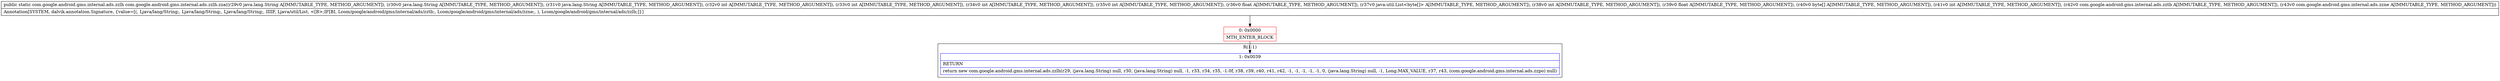 digraph "CFG forcom.google.android.gms.internal.ads.zzlh.zza(Ljava\/lang\/String;Ljava\/lang\/String;Ljava\/lang\/String;IIIIFLjava\/util\/List;IF[BILcom\/google\/android\/gms\/internal\/ads\/zztb;Lcom\/google\/android\/gms\/internal\/ads\/zzne;)Lcom\/google\/android\/gms\/internal\/ads\/zzlh;" {
subgraph cluster_Region_1368913427 {
label = "R(1:1)";
node [shape=record,color=blue];
Node_1 [shape=record,label="{1\:\ 0x0039|RETURN\l|return new com.google.android.gms.internal.ads.zzlh(r29, (java.lang.String) null, r30, (java.lang.String) null, \-1, r33, r34, r35, \-1.0f, r38, r39, r40, r41, r42, \-1, \-1, \-1, \-1, \-1, 0, (java.lang.String) null, \-1, Long.MAX_VALUE, r37, r43, (com.google.android.gms.internal.ads.zzpo) null)\l}"];
}
Node_0 [shape=record,color=red,label="{0\:\ 0x0000|MTH_ENTER_BLOCK\l}"];
MethodNode[shape=record,label="{public static com.google.android.gms.internal.ads.zzlh com.google.android.gms.internal.ads.zzlh.zza((r29v0 java.lang.String A[IMMUTABLE_TYPE, METHOD_ARGUMENT]), (r30v0 java.lang.String A[IMMUTABLE_TYPE, METHOD_ARGUMENT]), (r31v0 java.lang.String A[IMMUTABLE_TYPE, METHOD_ARGUMENT]), (r32v0 int A[IMMUTABLE_TYPE, METHOD_ARGUMENT]), (r33v0 int A[IMMUTABLE_TYPE, METHOD_ARGUMENT]), (r34v0 int A[IMMUTABLE_TYPE, METHOD_ARGUMENT]), (r35v0 int A[IMMUTABLE_TYPE, METHOD_ARGUMENT]), (r36v0 float A[IMMUTABLE_TYPE, METHOD_ARGUMENT]), (r37v0 java.util.List\<byte[]\> A[IMMUTABLE_TYPE, METHOD_ARGUMENT]), (r38v0 int A[IMMUTABLE_TYPE, METHOD_ARGUMENT]), (r39v0 float A[IMMUTABLE_TYPE, METHOD_ARGUMENT]), (r40v0 byte[] A[IMMUTABLE_TYPE, METHOD_ARGUMENT]), (r41v0 int A[IMMUTABLE_TYPE, METHOD_ARGUMENT]), (r42v0 com.google.android.gms.internal.ads.zztb A[IMMUTABLE_TYPE, METHOD_ARGUMENT]), (r43v0 com.google.android.gms.internal.ads.zzne A[IMMUTABLE_TYPE, METHOD_ARGUMENT]))  | Annotation[SYSTEM, dalvik.annotation.Signature, \{value=[(, Ljava\/lang\/String;, Ljava\/lang\/String;, Ljava\/lang\/String;, IIIIF, Ljava\/util\/List, \<[B\>;IF[BI, Lcom\/google\/android\/gms\/internal\/ads\/zztb;, Lcom\/google\/android\/gms\/internal\/ads\/zzne;, ), Lcom\/google\/android\/gms\/internal\/ads\/zzlh;]\}]\l}"];
MethodNode -> Node_0;
Node_0 -> Node_1;
}

